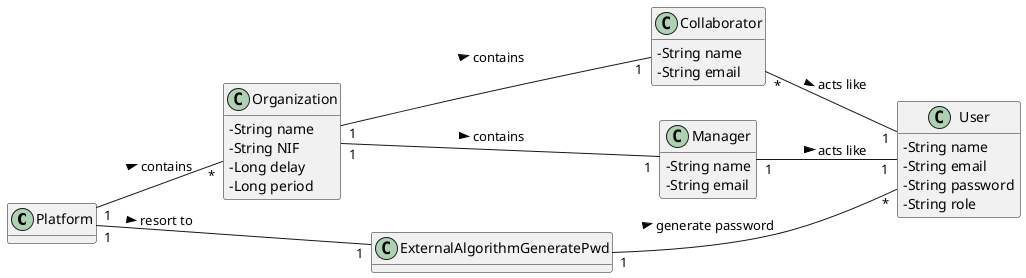 @startuml
skinparam classAttributeIconSize 0
hide methods
left to right direction


class Platform{

}


class Organization{
-String name
-String NIF
-Long delay
-Long period
}


class Collaborator {
 -String name
 -String email
}

class User{
-String name
-String email
-String password
-String role
}



class Manager{
-String name
-String email
}



class ExternalAlgorithmGeneratePwd{

}



Platform"1" -- "*"Organization : contains >
Platform"1" -- "1"ExternalAlgorithmGeneratePwd : resort to >

ExternalAlgorithmGeneratePwd"1" -- "*"User : generate password >



Organization"1" -- "1"Collaborator : contains >
Organization"1" -- "1"Manager : contains >

Manager"1" -- "1" User : acts like >

Collaborator"*" -- "1" User : acts like >




@enduml
